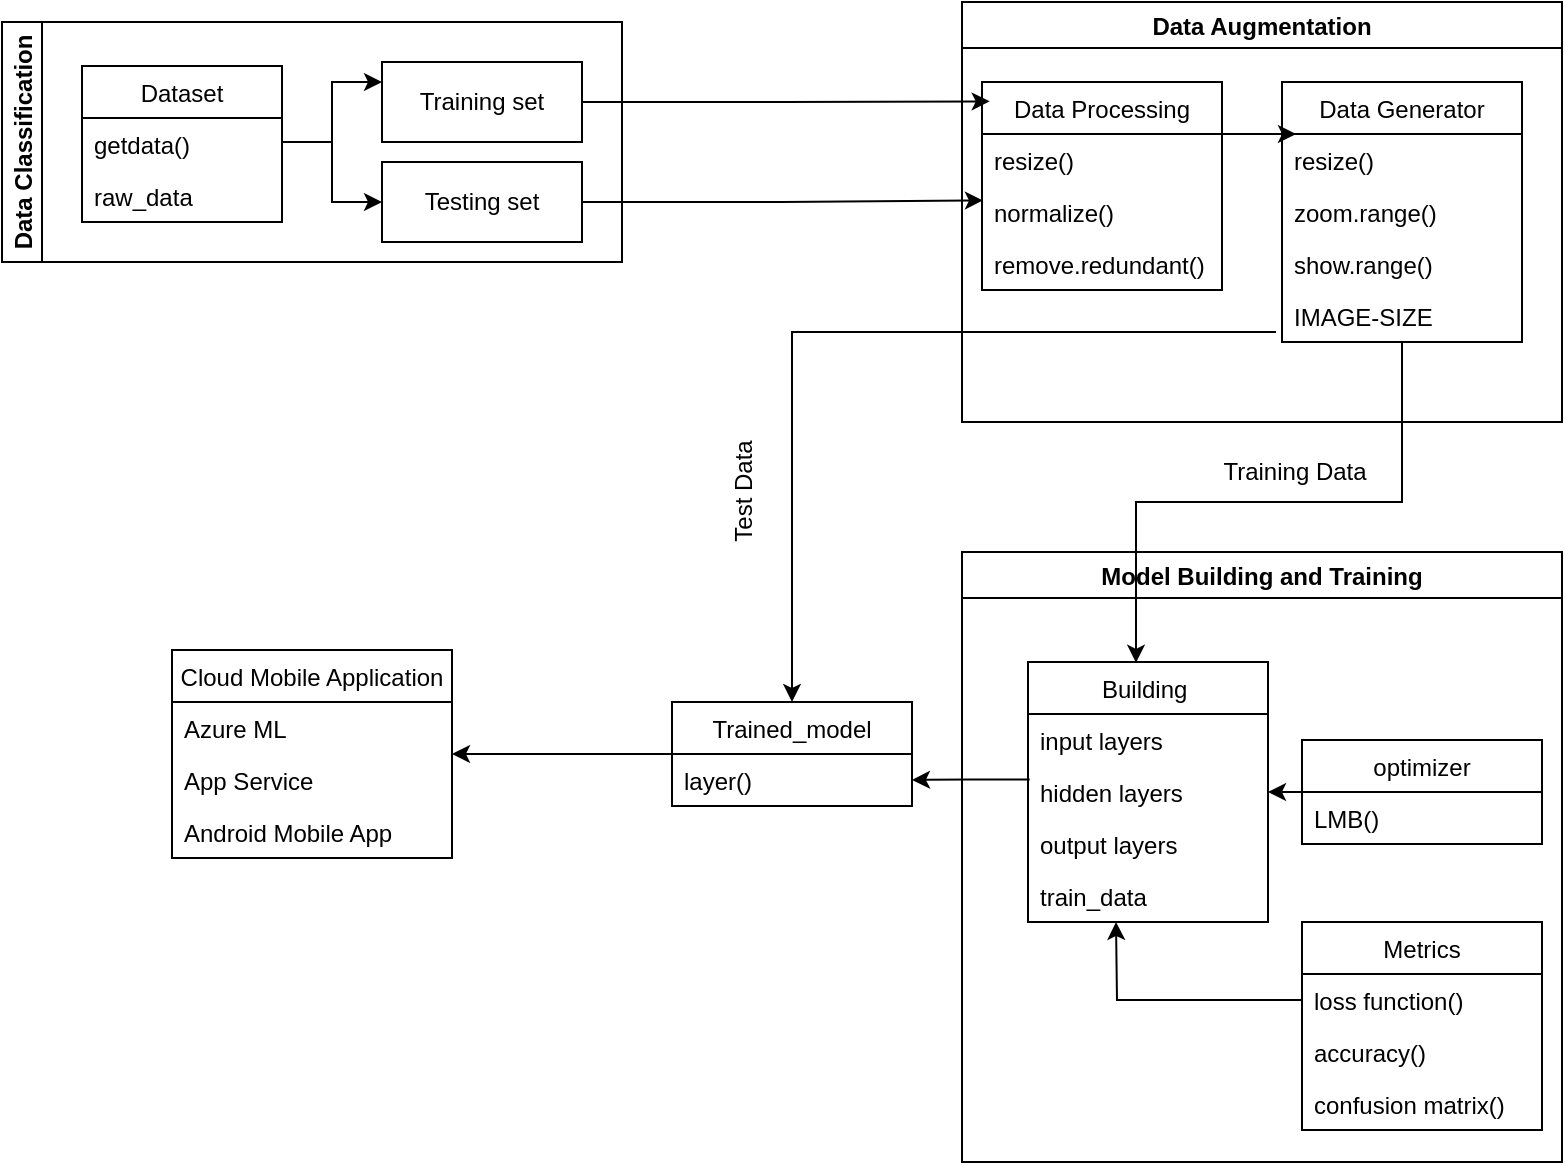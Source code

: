 <mxfile version="20.5.1" type="github">
  <diagram id="C5RBs43oDa-KdzZeNtuy" name="Page-1">
    <mxGraphModel dx="942" dy="606" grid="1" gridSize="10" guides="1" tooltips="1" connect="1" arrows="1" fold="1" page="1" pageScale="1" pageWidth="827" pageHeight="1169" math="0" shadow="0">
      <root>
        <mxCell id="WIyWlLk6GJQsqaUBKTNV-0" />
        <mxCell id="WIyWlLk6GJQsqaUBKTNV-1" parent="WIyWlLk6GJQsqaUBKTNV-0" />
        <mxCell id="fAaVd-xr354LxwqgKoTa-0" value="Data Classification" style="swimlane;startSize=20;horizontal=0;childLayout=treeLayout;horizontalTree=1;resizable=0;containerType=tree;" parent="WIyWlLk6GJQsqaUBKTNV-1" vertex="1">
          <mxGeometry x="24" y="310" width="310" height="120" as="geometry" />
        </mxCell>
        <mxCell id="fAaVd-xr354LxwqgKoTa-2" value="Training set" style="whiteSpace=wrap;html=1;" parent="fAaVd-xr354LxwqgKoTa-0" vertex="1">
          <mxGeometry x="190" y="20" width="100" height="40" as="geometry" />
        </mxCell>
        <mxCell id="fAaVd-xr354LxwqgKoTa-4" value="Testing set" style="whiteSpace=wrap;html=1;" parent="fAaVd-xr354LxwqgKoTa-0" vertex="1">
          <mxGeometry x="190" y="70" width="100" height="40" as="geometry" />
        </mxCell>
        <mxCell id="fAaVd-xr354LxwqgKoTa-5" value="" style="edgeStyle=elbowEdgeStyle;elbow=horizontal;html=1;rounded=0;" parent="fAaVd-xr354LxwqgKoTa-0" target="fAaVd-xr354LxwqgKoTa-4" edge="1">
          <mxGeometry relative="1" as="geometry">
            <mxPoint x="140" y="60" as="sourcePoint" />
          </mxGeometry>
        </mxCell>
        <mxCell id="fAaVd-xr354LxwqgKoTa-3" value="" style="edgeStyle=elbowEdgeStyle;elbow=horizontal;html=1;rounded=0;" parent="fAaVd-xr354LxwqgKoTa-0" edge="1">
          <mxGeometry relative="1" as="geometry">
            <mxPoint x="140" y="60" as="sourcePoint" />
            <mxPoint x="190" y="30" as="targetPoint" />
          </mxGeometry>
        </mxCell>
        <mxCell id="fAaVd-xr354LxwqgKoTa-38" value="Dataset" style="swimlane;fontStyle=0;childLayout=stackLayout;horizontal=1;startSize=26;fillColor=none;horizontalStack=0;resizeParent=1;resizeParentMax=0;resizeLast=0;collapsible=1;marginBottom=0;" parent="fAaVd-xr354LxwqgKoTa-0" vertex="1">
          <mxGeometry x="40" y="22" width="100" height="78" as="geometry" />
        </mxCell>
        <mxCell id="fAaVd-xr354LxwqgKoTa-39" value="getdata()" style="text;strokeColor=none;fillColor=none;align=left;verticalAlign=top;spacingLeft=4;spacingRight=4;overflow=hidden;rotatable=0;points=[[0,0.5],[1,0.5]];portConstraint=eastwest;" parent="fAaVd-xr354LxwqgKoTa-38" vertex="1">
          <mxGeometry y="26" width="100" height="26" as="geometry" />
        </mxCell>
        <mxCell id="fAaVd-xr354LxwqgKoTa-40" value="raw_data" style="text;strokeColor=none;fillColor=none;align=left;verticalAlign=top;spacingLeft=4;spacingRight=4;overflow=hidden;rotatable=0;points=[[0,0.5],[1,0.5]];portConstraint=eastwest;" parent="fAaVd-xr354LxwqgKoTa-38" vertex="1">
          <mxGeometry y="52" width="100" height="26" as="geometry" />
        </mxCell>
        <mxCell id="fAaVd-xr354LxwqgKoTa-49" value="Data Augmentation" style="swimlane;" parent="WIyWlLk6GJQsqaUBKTNV-1" vertex="1">
          <mxGeometry x="504" y="300" width="300" height="210" as="geometry" />
        </mxCell>
        <mxCell id="fAaVd-xr354LxwqgKoTa-51" value="Data Generator" style="swimlane;fontStyle=0;childLayout=stackLayout;horizontal=1;startSize=26;fillColor=none;horizontalStack=0;resizeParent=1;resizeParentMax=0;resizeLast=0;collapsible=1;marginBottom=0;" parent="fAaVd-xr354LxwqgKoTa-49" vertex="1">
          <mxGeometry x="160" y="40" width="120" height="130" as="geometry">
            <mxRectangle x="30" y="46" width="120" height="30" as="alternateBounds" />
          </mxGeometry>
        </mxCell>
        <mxCell id="fAaVd-xr354LxwqgKoTa-52" value="resize()" style="text;strokeColor=none;fillColor=none;align=left;verticalAlign=top;spacingLeft=4;spacingRight=4;overflow=hidden;rotatable=0;points=[[0,0.5],[1,0.5]];portConstraint=eastwest;" parent="fAaVd-xr354LxwqgKoTa-51" vertex="1">
          <mxGeometry y="26" width="120" height="26" as="geometry" />
        </mxCell>
        <mxCell id="fAaVd-xr354LxwqgKoTa-53" value="zoom.range()" style="text;strokeColor=none;fillColor=none;align=left;verticalAlign=top;spacingLeft=4;spacingRight=4;overflow=hidden;rotatable=0;points=[[0,0.5],[1,0.5]];portConstraint=eastwest;" parent="fAaVd-xr354LxwqgKoTa-51" vertex="1">
          <mxGeometry y="52" width="120" height="26" as="geometry" />
        </mxCell>
        <mxCell id="fAaVd-xr354LxwqgKoTa-54" value="show.range()&#xa;" style="text;strokeColor=none;fillColor=none;align=left;verticalAlign=top;spacingLeft=4;spacingRight=4;overflow=hidden;rotatable=0;points=[[0,0.5],[1,0.5]];portConstraint=eastwest;" parent="fAaVd-xr354LxwqgKoTa-51" vertex="1">
          <mxGeometry y="78" width="120" height="26" as="geometry" />
        </mxCell>
        <mxCell id="fAaVd-xr354LxwqgKoTa-55" value="IMAGE-SIZE" style="text;strokeColor=none;fillColor=none;align=left;verticalAlign=top;spacingLeft=4;spacingRight=4;overflow=hidden;rotatable=0;points=[[0,0.5],[1,0.5]];portConstraint=eastwest;" parent="fAaVd-xr354LxwqgKoTa-51" vertex="1">
          <mxGeometry y="104" width="120" height="26" as="geometry" />
        </mxCell>
        <mxCell id="fAaVd-xr354LxwqgKoTa-109" style="edgeStyle=orthogonalEdgeStyle;rounded=0;orthogonalLoop=1;jettySize=auto;html=1;exitX=1;exitY=0.25;exitDx=0;exitDy=0;entryX=0.058;entryY=-0.005;entryDx=0;entryDy=0;entryPerimeter=0;" parent="fAaVd-xr354LxwqgKoTa-49" source="fAaVd-xr354LxwqgKoTa-57" target="fAaVd-xr354LxwqgKoTa-52" edge="1">
          <mxGeometry relative="1" as="geometry" />
        </mxCell>
        <mxCell id="fAaVd-xr354LxwqgKoTa-57" value="Data Processing" style="swimlane;fontStyle=0;childLayout=stackLayout;horizontal=1;startSize=26;fillColor=none;horizontalStack=0;resizeParent=1;resizeParentMax=0;resizeLast=0;collapsible=1;marginBottom=0;" parent="fAaVd-xr354LxwqgKoTa-49" vertex="1">
          <mxGeometry x="10" y="40" width="120" height="104" as="geometry">
            <mxRectangle x="30" y="46" width="120" height="30" as="alternateBounds" />
          </mxGeometry>
        </mxCell>
        <mxCell id="fAaVd-xr354LxwqgKoTa-58" value="resize()" style="text;strokeColor=none;fillColor=none;align=left;verticalAlign=top;spacingLeft=4;spacingRight=4;overflow=hidden;rotatable=0;points=[[0,0.5],[1,0.5]];portConstraint=eastwest;" parent="fAaVd-xr354LxwqgKoTa-57" vertex="1">
          <mxGeometry y="26" width="120" height="26" as="geometry" />
        </mxCell>
        <mxCell id="fAaVd-xr354LxwqgKoTa-59" value="normalize()" style="text;strokeColor=none;fillColor=none;align=left;verticalAlign=top;spacingLeft=4;spacingRight=4;overflow=hidden;rotatable=0;points=[[0,0.5],[1,0.5]];portConstraint=eastwest;" parent="fAaVd-xr354LxwqgKoTa-57" vertex="1">
          <mxGeometry y="52" width="120" height="26" as="geometry" />
        </mxCell>
        <mxCell id="fAaVd-xr354LxwqgKoTa-60" value="remove.redundant()" style="text;strokeColor=none;fillColor=none;align=left;verticalAlign=top;spacingLeft=4;spacingRight=4;overflow=hidden;rotatable=0;points=[[0,0.5],[1,0.5]];portConstraint=eastwest;" parent="fAaVd-xr354LxwqgKoTa-57" vertex="1">
          <mxGeometry y="78" width="120" height="26" as="geometry" />
        </mxCell>
        <mxCell id="fAaVd-xr354LxwqgKoTa-64" value="Model Building and Training" style="swimlane;" parent="WIyWlLk6GJQsqaUBKTNV-1" vertex="1">
          <mxGeometry x="504" y="575" width="300" height="305" as="geometry">
            <mxRectangle x="503" y="315" width="200" height="30" as="alternateBounds" />
          </mxGeometry>
        </mxCell>
        <mxCell id="fAaVd-xr354LxwqgKoTa-70" value="Building " style="swimlane;fontStyle=0;childLayout=stackLayout;horizontal=1;startSize=26;fillColor=none;horizontalStack=0;resizeParent=1;resizeParentMax=0;resizeLast=0;collapsible=1;marginBottom=0;" parent="fAaVd-xr354LxwqgKoTa-64" vertex="1">
          <mxGeometry x="33" y="55" width="120" height="130" as="geometry">
            <mxRectangle x="30" y="46" width="120" height="30" as="alternateBounds" />
          </mxGeometry>
        </mxCell>
        <mxCell id="fAaVd-xr354LxwqgKoTa-71" value="input layers" style="text;strokeColor=none;fillColor=none;align=left;verticalAlign=top;spacingLeft=4;spacingRight=4;overflow=hidden;rotatable=0;points=[[0,0.5],[1,0.5]];portConstraint=eastwest;" parent="fAaVd-xr354LxwqgKoTa-70" vertex="1">
          <mxGeometry y="26" width="120" height="26" as="geometry" />
        </mxCell>
        <mxCell id="fAaVd-xr354LxwqgKoTa-72" value="hidden layers" style="text;strokeColor=none;fillColor=none;align=left;verticalAlign=top;spacingLeft=4;spacingRight=4;overflow=hidden;rotatable=0;points=[[0,0.5],[1,0.5]];portConstraint=eastwest;" parent="fAaVd-xr354LxwqgKoTa-70" vertex="1">
          <mxGeometry y="52" width="120" height="26" as="geometry" />
        </mxCell>
        <mxCell id="fAaVd-xr354LxwqgKoTa-73" value="output layers" style="text;strokeColor=none;fillColor=none;align=left;verticalAlign=top;spacingLeft=4;spacingRight=4;overflow=hidden;rotatable=0;points=[[0,0.5],[1,0.5]];portConstraint=eastwest;" parent="fAaVd-xr354LxwqgKoTa-70" vertex="1">
          <mxGeometry y="78" width="120" height="26" as="geometry" />
        </mxCell>
        <mxCell id="fAaVd-xr354LxwqgKoTa-75" value="train_data" style="text;strokeColor=none;fillColor=none;align=left;verticalAlign=top;spacingLeft=4;spacingRight=4;overflow=hidden;rotatable=0;points=[[0,0.5],[1,0.5]];portConstraint=eastwest;" parent="fAaVd-xr354LxwqgKoTa-70" vertex="1">
          <mxGeometry y="104" width="120" height="26" as="geometry" />
        </mxCell>
        <mxCell id="fAaVd-xr354LxwqgKoTa-88" style="edgeStyle=orthogonalEdgeStyle;rounded=0;orthogonalLoop=1;jettySize=auto;html=1;exitX=0;exitY=0.5;exitDx=0;exitDy=0;entryX=1;entryY=0.5;entryDx=0;entryDy=0;" parent="fAaVd-xr354LxwqgKoTa-64" source="fAaVd-xr354LxwqgKoTa-84" target="fAaVd-xr354LxwqgKoTa-72" edge="1">
          <mxGeometry relative="1" as="geometry" />
        </mxCell>
        <mxCell id="fAaVd-xr354LxwqgKoTa-84" value="optimizer" style="swimlane;fontStyle=0;childLayout=stackLayout;horizontal=1;startSize=26;fillColor=none;horizontalStack=0;resizeParent=1;resizeParentMax=0;resizeLast=0;collapsible=1;marginBottom=0;" parent="fAaVd-xr354LxwqgKoTa-64" vertex="1">
          <mxGeometry x="170" y="94" width="120" height="52" as="geometry">
            <mxRectangle x="30" y="46" width="120" height="30" as="alternateBounds" />
          </mxGeometry>
        </mxCell>
        <mxCell id="fAaVd-xr354LxwqgKoTa-85" value="LMB()" style="text;strokeColor=none;fillColor=none;align=left;verticalAlign=top;spacingLeft=4;spacingRight=4;overflow=hidden;rotatable=0;points=[[0,0.5],[1,0.5]];portConstraint=eastwest;" parent="fAaVd-xr354LxwqgKoTa-84" vertex="1">
          <mxGeometry y="26" width="120" height="26" as="geometry" />
        </mxCell>
        <mxCell id="fAaVd-xr354LxwqgKoTa-94" value="Metrics" style="swimlane;fontStyle=0;childLayout=stackLayout;horizontal=1;startSize=26;fillColor=none;horizontalStack=0;resizeParent=1;resizeParentMax=0;resizeLast=0;collapsible=1;marginBottom=0;" parent="fAaVd-xr354LxwqgKoTa-64" vertex="1">
          <mxGeometry x="170" y="185" width="120" height="104" as="geometry">
            <mxRectangle x="30" y="46" width="120" height="30" as="alternateBounds" />
          </mxGeometry>
        </mxCell>
        <mxCell id="fAaVd-xr354LxwqgKoTa-95" value="loss function()    " style="text;strokeColor=none;fillColor=none;align=left;verticalAlign=top;spacingLeft=4;spacingRight=4;overflow=hidden;rotatable=0;points=[[0,0.5],[1,0.5]];portConstraint=eastwest;" parent="fAaVd-xr354LxwqgKoTa-94" vertex="1">
          <mxGeometry y="26" width="120" height="26" as="geometry" />
        </mxCell>
        <mxCell id="fAaVd-xr354LxwqgKoTa-96" value="accuracy()" style="text;strokeColor=none;fillColor=none;align=left;verticalAlign=top;spacingLeft=4;spacingRight=4;overflow=hidden;rotatable=0;points=[[0,0.5],[1,0.5]];portConstraint=eastwest;" parent="fAaVd-xr354LxwqgKoTa-94" vertex="1">
          <mxGeometry y="52" width="120" height="26" as="geometry" />
        </mxCell>
        <mxCell id="fAaVd-xr354LxwqgKoTa-97" value="confusion matrix()" style="text;strokeColor=none;fillColor=none;align=left;verticalAlign=top;spacingLeft=4;spacingRight=4;overflow=hidden;rotatable=0;points=[[0,0.5],[1,0.5]];portConstraint=eastwest;" parent="fAaVd-xr354LxwqgKoTa-94" vertex="1">
          <mxGeometry y="78" width="120" height="26" as="geometry" />
        </mxCell>
        <mxCell id="fAaVd-xr354LxwqgKoTa-103" style="edgeStyle=orthogonalEdgeStyle;rounded=0;orthogonalLoop=1;jettySize=auto;html=1;exitX=0;exitY=0.5;exitDx=0;exitDy=0;" parent="fAaVd-xr354LxwqgKoTa-64" source="fAaVd-xr354LxwqgKoTa-95" edge="1">
          <mxGeometry relative="1" as="geometry">
            <mxPoint x="77" y="185" as="targetPoint" />
          </mxGeometry>
        </mxCell>
        <mxCell id="fAaVd-xr354LxwqgKoTa-77" style="edgeStyle=orthogonalEdgeStyle;rounded=0;orthogonalLoop=1;jettySize=auto;html=1;exitX=0.5;exitY=1;exitDx=0;exitDy=0;entryX=0.45;entryY=0.003;entryDx=0;entryDy=0;entryPerimeter=0;" parent="WIyWlLk6GJQsqaUBKTNV-1" source="fAaVd-xr354LxwqgKoTa-51" target="fAaVd-xr354LxwqgKoTa-70" edge="1">
          <mxGeometry relative="1" as="geometry" />
        </mxCell>
        <mxCell id="fAaVd-xr354LxwqgKoTa-65" value="Trained_model" style="swimlane;fontStyle=0;childLayout=stackLayout;horizontal=1;startSize=26;fillColor=none;horizontalStack=0;resizeParent=1;resizeParentMax=0;resizeLast=0;collapsible=1;marginBottom=0;" parent="WIyWlLk6GJQsqaUBKTNV-1" vertex="1">
          <mxGeometry x="359" y="650" width="120" height="52" as="geometry">
            <mxRectangle x="30" y="46" width="120" height="30" as="alternateBounds" />
          </mxGeometry>
        </mxCell>
        <mxCell id="fAaVd-xr354LxwqgKoTa-66" value="layer()" style="text;strokeColor=none;fillColor=none;align=left;verticalAlign=top;spacingLeft=4;spacingRight=4;overflow=hidden;rotatable=0;points=[[0,0.5],[1,0.5]];portConstraint=eastwest;" parent="fAaVd-xr354LxwqgKoTa-65" vertex="1">
          <mxGeometry y="26" width="120" height="26" as="geometry" />
        </mxCell>
        <mxCell id="fAaVd-xr354LxwqgKoTa-90" style="edgeStyle=orthogonalEdgeStyle;rounded=0;orthogonalLoop=1;jettySize=auto;html=1;exitX=0.007;exitY=1.258;exitDx=0;exitDy=0;entryX=1;entryY=0.5;entryDx=0;entryDy=0;exitPerimeter=0;" parent="WIyWlLk6GJQsqaUBKTNV-1" source="fAaVd-xr354LxwqgKoTa-71" target="fAaVd-xr354LxwqgKoTa-66" edge="1">
          <mxGeometry relative="1" as="geometry" />
        </mxCell>
        <mxCell id="fAaVd-xr354LxwqgKoTa-106" style="edgeStyle=orthogonalEdgeStyle;rounded=0;orthogonalLoop=1;jettySize=auto;html=1;exitX=1;exitY=0.5;exitDx=0;exitDy=0;entryX=0.032;entryY=0.093;entryDx=0;entryDy=0;entryPerimeter=0;" parent="WIyWlLk6GJQsqaUBKTNV-1" source="fAaVd-xr354LxwqgKoTa-2" target="fAaVd-xr354LxwqgKoTa-57" edge="1">
          <mxGeometry relative="1" as="geometry" />
        </mxCell>
        <mxCell id="fAaVd-xr354LxwqgKoTa-107" style="edgeStyle=orthogonalEdgeStyle;rounded=0;orthogonalLoop=1;jettySize=auto;html=1;exitX=1;exitY=0.5;exitDx=0;exitDy=0;entryX=0.004;entryY=0.277;entryDx=0;entryDy=0;entryPerimeter=0;" parent="WIyWlLk6GJQsqaUBKTNV-1" source="fAaVd-xr354LxwqgKoTa-4" target="fAaVd-xr354LxwqgKoTa-59" edge="1">
          <mxGeometry relative="1" as="geometry" />
        </mxCell>
        <mxCell id="fAaVd-xr354LxwqgKoTa-110" style="edgeStyle=orthogonalEdgeStyle;rounded=0;orthogonalLoop=1;jettySize=auto;html=1;exitX=-0.025;exitY=0.808;exitDx=0;exitDy=0;entryX=0.5;entryY=0;entryDx=0;entryDy=0;exitPerimeter=0;" parent="WIyWlLk6GJQsqaUBKTNV-1" source="fAaVd-xr354LxwqgKoTa-55" target="fAaVd-xr354LxwqgKoTa-65" edge="1">
          <mxGeometry relative="1" as="geometry" />
        </mxCell>
        <mxCell id="fAaVd-xr354LxwqgKoTa-111" value="Cloud Mobile Application" style="swimlane;fontStyle=0;childLayout=stackLayout;horizontal=1;startSize=26;fillColor=none;horizontalStack=0;resizeParent=1;resizeParentMax=0;resizeLast=0;collapsible=1;marginBottom=0;points=[[0,0,0,0,0],[0,0.25,0,0,0],[0,0.5,0,0,0],[0,0.75,0,0,0],[0,1,0,0,0],[0.25,0,0,0,0],[0.25,1,0,0,0],[0.5,0,0,0,0],[0.5,1,0,0,0],[0.75,0,0,0,0],[0.75,1,0,0,0],[1,0,0,0,0],[1,0.25,0,0,0],[1,0.33,0,0,0],[1,0.5,0,0,0],[1,0.67,0,0,0],[1,0.75,0,0,0],[1,1,0,0,0]];" parent="WIyWlLk6GJQsqaUBKTNV-1" vertex="1">
          <mxGeometry x="109" y="624" width="140" height="104" as="geometry" />
        </mxCell>
        <mxCell id="fAaVd-xr354LxwqgKoTa-112" value="Azure ML" style="text;strokeColor=none;fillColor=none;align=left;verticalAlign=top;spacingLeft=4;spacingRight=4;overflow=hidden;rotatable=0;points=[[0,0.5],[1,0.5]];portConstraint=eastwest;" parent="fAaVd-xr354LxwqgKoTa-111" vertex="1">
          <mxGeometry y="26" width="140" height="26" as="geometry" />
        </mxCell>
        <mxCell id="fAaVd-xr354LxwqgKoTa-113" value="App Service" style="text;strokeColor=none;fillColor=none;align=left;verticalAlign=top;spacingLeft=4;spacingRight=4;overflow=hidden;rotatable=0;points=[[0,0.5],[1,0.5]];portConstraint=eastwest;" parent="fAaVd-xr354LxwqgKoTa-111" vertex="1">
          <mxGeometry y="52" width="140" height="26" as="geometry" />
        </mxCell>
        <mxCell id="fAaVd-xr354LxwqgKoTa-114" value="Android Mobile App" style="text;strokeColor=none;fillColor=none;align=left;verticalAlign=top;spacingLeft=4;spacingRight=4;overflow=hidden;rotatable=0;points=[[0,0.5],[1,0.5]];portConstraint=eastwest;" parent="fAaVd-xr354LxwqgKoTa-111" vertex="1">
          <mxGeometry y="78" width="140" height="26" as="geometry" />
        </mxCell>
        <mxCell id="fAaVd-xr354LxwqgKoTa-118" style="edgeStyle=orthogonalEdgeStyle;rounded=0;orthogonalLoop=1;jettySize=auto;html=1;exitX=0;exitY=0.5;exitDx=0;exitDy=0;entryX=1;entryY=0.5;entryDx=0;entryDy=0;entryPerimeter=0;" parent="WIyWlLk6GJQsqaUBKTNV-1" source="fAaVd-xr354LxwqgKoTa-65" target="fAaVd-xr354LxwqgKoTa-111" edge="1">
          <mxGeometry relative="1" as="geometry" />
        </mxCell>
        <mxCell id="Nk3EKzDaLvvTAjsvdYna-0" value="Test Data" style="text;html=1;align=center;verticalAlign=middle;resizable=0;points=[];autosize=1;strokeColor=none;fillColor=none;rotation=-90;" vertex="1" parent="WIyWlLk6GJQsqaUBKTNV-1">
          <mxGeometry x="360" y="530" width="70" height="30" as="geometry" />
        </mxCell>
        <mxCell id="Nk3EKzDaLvvTAjsvdYna-1" value="Training Data" style="text;html=1;align=center;verticalAlign=middle;resizable=0;points=[];autosize=1;strokeColor=none;fillColor=none;rotation=0;" vertex="1" parent="WIyWlLk6GJQsqaUBKTNV-1">
          <mxGeometry x="620" y="520" width="100" height="30" as="geometry" />
        </mxCell>
      </root>
    </mxGraphModel>
  </diagram>
</mxfile>
